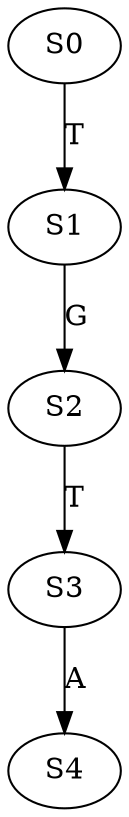 strict digraph  {
	S0 -> S1 [ label = T ];
	S1 -> S2 [ label = G ];
	S2 -> S3 [ label = T ];
	S3 -> S4 [ label = A ];
}
